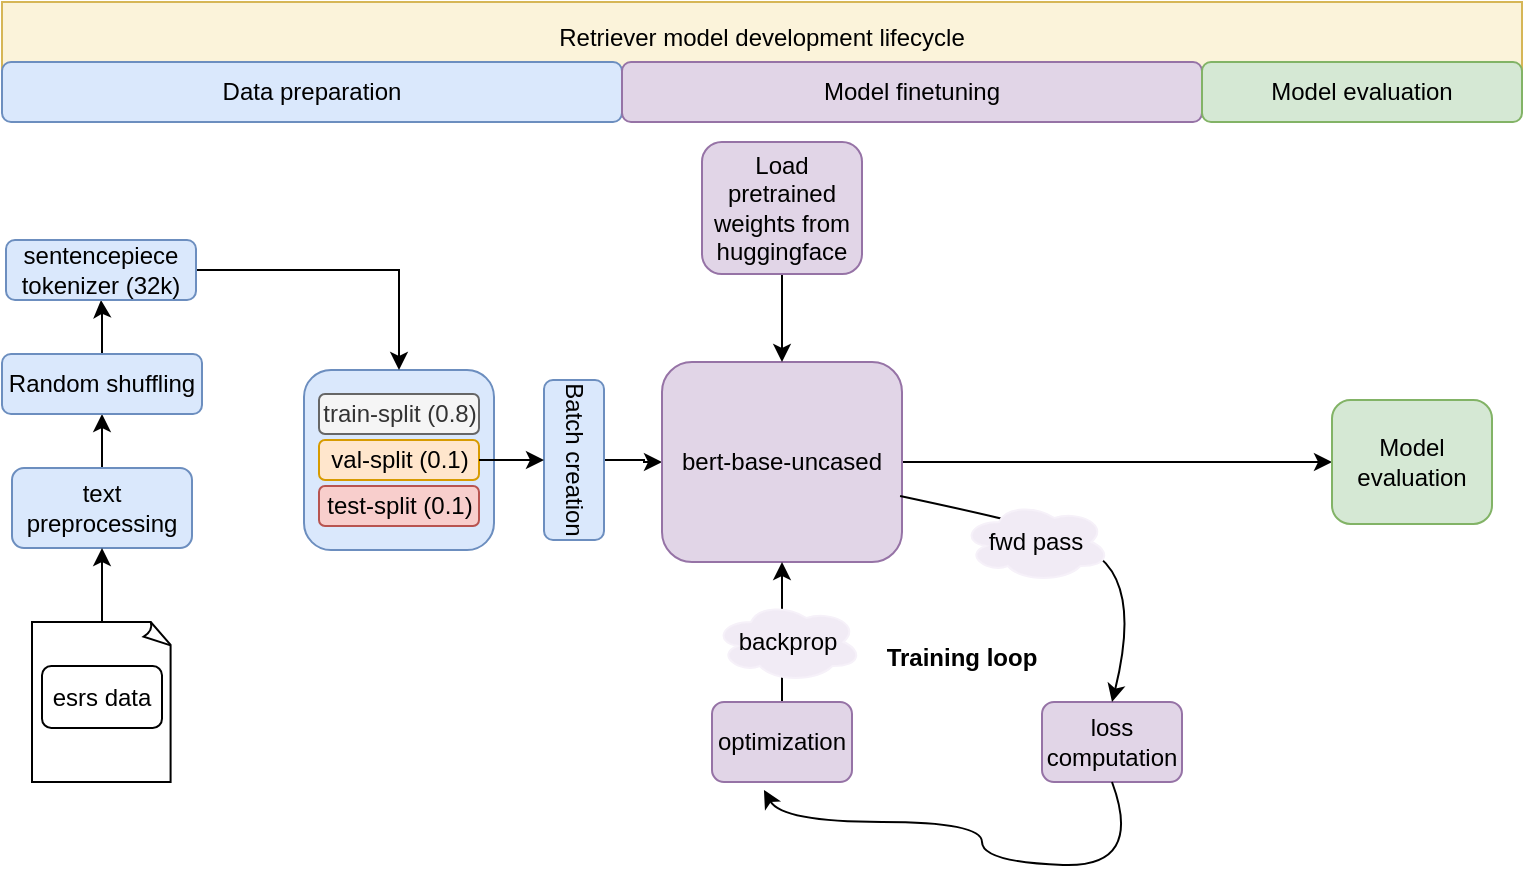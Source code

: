 <mxfile version="24.0.5" type="github" pages="5">
  <diagram name="Page-1" id="IySvEpAe-FdJJma4Mca-">
    <mxGraphModel dx="954" dy="652" grid="1" gridSize="10" guides="1" tooltips="1" connect="1" arrows="1" fold="1" page="1" pageScale="1" pageWidth="850" pageHeight="1100" math="0" shadow="0">
      <root>
        <mxCell id="0" />
        <mxCell id="1" parent="0" />
        <mxCell id="gMrvczcp74hVCznomURD-35" value="" style="edgeStyle=orthogonalEdgeStyle;rounded=0;orthogonalLoop=1;jettySize=auto;html=1;" parent="1" source="gMrvczcp74hVCznomURD-1" target="gMrvczcp74hVCznomURD-13" edge="1">
          <mxGeometry relative="1" as="geometry" />
        </mxCell>
        <mxCell id="gMrvczcp74hVCznomURD-1" value="Batch creation" style="rounded=1;whiteSpace=wrap;html=1;fillColor=#dae8fc;strokeColor=#6c8ebf;rotation=90;" parent="1" vertex="1">
          <mxGeometry x="286" y="434" width="80" height="30" as="geometry" />
        </mxCell>
        <mxCell id="gMrvczcp74hVCznomURD-32" value="" style="edgeStyle=orthogonalEdgeStyle;rounded=0;orthogonalLoop=1;jettySize=auto;html=1;" parent="1" source="gMrvczcp74hVCznomURD-2" target="gMrvczcp74hVCznomURD-12" edge="1">
          <mxGeometry relative="1" as="geometry" />
        </mxCell>
        <mxCell id="gMrvczcp74hVCznomURD-2" value="text preprocessing" style="rounded=1;whiteSpace=wrap;html=1;fillColor=#dae8fc;strokeColor=#6c8ebf;" parent="1" vertex="1">
          <mxGeometry x="45" y="453" width="90" height="40" as="geometry" />
        </mxCell>
        <mxCell id="gMrvczcp74hVCznomURD-33" value="" style="edgeStyle=orthogonalEdgeStyle;rounded=0;orthogonalLoop=1;jettySize=auto;html=1;" parent="1" source="gMrvczcp74hVCznomURD-12" target="gMrvczcp74hVCznomURD-21" edge="1">
          <mxGeometry relative="1" as="geometry" />
        </mxCell>
        <mxCell id="gMrvczcp74hVCznomURD-12" value="Random shuffling" style="rounded=1;whiteSpace=wrap;html=1;fillColor=#dae8fc;strokeColor=#6c8ebf;" parent="1" vertex="1">
          <mxGeometry x="40" y="396" width="100" height="30" as="geometry" />
        </mxCell>
        <mxCell id="gMrvczcp74hVCznomURD-26" style="edgeStyle=orthogonalEdgeStyle;rounded=0;orthogonalLoop=1;jettySize=auto;html=1;" parent="1" source="gMrvczcp74hVCznomURD-13" target="gMrvczcp74hVCznomURD-14" edge="1">
          <mxGeometry relative="1" as="geometry" />
        </mxCell>
        <mxCell id="gMrvczcp74hVCznomURD-13" value="bert-base-uncased" style="rounded=1;whiteSpace=wrap;html=1;fillColor=#e1d5e7;strokeColor=#9673a6;" parent="1" vertex="1">
          <mxGeometry x="370" y="400" width="120" height="100" as="geometry" />
        </mxCell>
        <mxCell id="gMrvczcp74hVCznomURD-14" value="Model evaluation" style="rounded=1;whiteSpace=wrap;html=1;fillColor=#d5e8d4;strokeColor=#82b366;" parent="1" vertex="1">
          <mxGeometry x="705" y="419" width="80" height="62" as="geometry" />
        </mxCell>
        <mxCell id="gMrvczcp74hVCznomURD-15" value="" style="rounded=1;whiteSpace=wrap;html=1;fillColor=#dae8fc;strokeColor=#6c8ebf;" parent="1" vertex="1">
          <mxGeometry x="191" y="404" width="95" height="90" as="geometry" />
        </mxCell>
        <mxCell id="gMrvczcp74hVCznomURD-19" value="" style="group" parent="1" vertex="1" connectable="0">
          <mxGeometry x="198.5" y="416" width="80" height="66" as="geometry" />
        </mxCell>
        <mxCell id="gMrvczcp74hVCznomURD-16" value="train-split (0.8)" style="rounded=1;whiteSpace=wrap;html=1;fillColor=#f5f5f5;strokeColor=#666666;fontColor=#333333;" parent="gMrvczcp74hVCznomURD-19" vertex="1">
          <mxGeometry width="80" height="20" as="geometry" />
        </mxCell>
        <mxCell id="gMrvczcp74hVCznomURD-17" value="val-split (0.1)" style="rounded=1;whiteSpace=wrap;html=1;fillColor=#ffe6cc;strokeColor=#d79b00;" parent="gMrvczcp74hVCznomURD-19" vertex="1">
          <mxGeometry y="23" width="80" height="20" as="geometry" />
        </mxCell>
        <mxCell id="gMrvczcp74hVCznomURD-18" value="test-split (0.1)" style="rounded=1;whiteSpace=wrap;html=1;fillColor=#f8cecc;strokeColor=#b85450;" parent="gMrvczcp74hVCznomURD-19" vertex="1">
          <mxGeometry y="46" width="80" height="20" as="geometry" />
        </mxCell>
        <mxCell id="gMrvczcp74hVCznomURD-34" style="edgeStyle=orthogonalEdgeStyle;rounded=0;orthogonalLoop=1;jettySize=auto;html=1;entryX=0.5;entryY=0;entryDx=0;entryDy=0;" parent="1" source="gMrvczcp74hVCznomURD-21" target="gMrvczcp74hVCznomURD-15" edge="1">
          <mxGeometry relative="1" as="geometry" />
        </mxCell>
        <mxCell id="gMrvczcp74hVCznomURD-21" value="sentencepiece tokenizer (32k)" style="rounded=1;whiteSpace=wrap;html=1;fillColor=#dae8fc;strokeColor=#6c8ebf;" parent="1" vertex="1">
          <mxGeometry x="42" y="339" width="95" height="30" as="geometry" />
        </mxCell>
        <mxCell id="gMrvczcp74hVCznomURD-23" value="" style="edgeStyle=orthogonalEdgeStyle;rounded=0;orthogonalLoop=1;jettySize=auto;html=1;" parent="1" source="gMrvczcp74hVCznomURD-17" target="gMrvczcp74hVCznomURD-1" edge="1">
          <mxGeometry relative="1" as="geometry" />
        </mxCell>
        <mxCell id="gMrvczcp74hVCznomURD-25" value="" style="edgeStyle=orthogonalEdgeStyle;rounded=0;orthogonalLoop=1;jettySize=auto;html=1;" parent="1" source="gMrvczcp74hVCznomURD-24" target="gMrvczcp74hVCznomURD-13" edge="1">
          <mxGeometry relative="1" as="geometry" />
        </mxCell>
        <mxCell id="gMrvczcp74hVCznomURD-24" value="Load pretrained weights from huggingface" style="rounded=1;whiteSpace=wrap;html=1;fillColor=#e1d5e7;strokeColor=#9673a6;" parent="1" vertex="1">
          <mxGeometry x="390" y="290" width="80" height="66" as="geometry" />
        </mxCell>
        <mxCell id="gMrvczcp74hVCznomURD-29" value="" style="edgeStyle=orthogonalEdgeStyle;rounded=0;orthogonalLoop=1;jettySize=auto;html=1;" parent="1" source="gMrvczcp74hVCznomURD-3" target="gMrvczcp74hVCznomURD-2" edge="1">
          <mxGeometry relative="1" as="geometry" />
        </mxCell>
        <mxCell id="gMrvczcp74hVCznomURD-37" value="loss computation" style="rounded=1;whiteSpace=wrap;html=1;fillColor=#e1d5e7;strokeColor=#9673a6;" parent="1" vertex="1">
          <mxGeometry x="560" y="570" width="70" height="40" as="geometry" />
        </mxCell>
        <mxCell id="gMrvczcp74hVCznomURD-44" value="" style="edgeStyle=orthogonalEdgeStyle;rounded=0;orthogonalLoop=1;jettySize=auto;html=1;" parent="1" source="gMrvczcp74hVCznomURD-38" target="gMrvczcp74hVCznomURD-13" edge="1">
          <mxGeometry relative="1" as="geometry" />
        </mxCell>
        <mxCell id="gMrvczcp74hVCznomURD-38" value="optimization" style="rounded=1;whiteSpace=wrap;html=1;fillColor=#e1d5e7;strokeColor=#9673a6;" parent="1" vertex="1">
          <mxGeometry x="395" y="570" width="70" height="40" as="geometry" />
        </mxCell>
        <mxCell id="gMrvczcp74hVCznomURD-41" value="" style="curved=1;endArrow=classic;html=1;rounded=0;entryX=0.5;entryY=0;entryDx=0;entryDy=0;exitX=0.992;exitY=0.67;exitDx=0;exitDy=0;exitPerimeter=0;" parent="1" source="gMrvczcp74hVCznomURD-13" target="gMrvczcp74hVCznomURD-37" edge="1">
          <mxGeometry width="50" height="50" relative="1" as="geometry">
            <mxPoint x="400" y="540" as="sourcePoint" />
            <mxPoint x="450" y="490" as="targetPoint" />
            <Array as="points">
              <mxPoint x="550" y="480" />
              <mxPoint x="580" y="490" />
              <mxPoint x="570" y="490" />
              <mxPoint x="560" y="480" />
              <mxPoint x="610" y="510" />
            </Array>
          </mxGeometry>
        </mxCell>
        <mxCell id="gMrvczcp74hVCznomURD-43" value="" style="curved=1;endArrow=classic;html=1;rounded=0;entryX=0.371;entryY=1.1;entryDx=0;entryDy=0;exitX=0.5;exitY=1;exitDx=0;exitDy=0;entryPerimeter=0;" parent="1" source="gMrvczcp74hVCznomURD-37" target="gMrvczcp74hVCznomURD-38" edge="1">
          <mxGeometry width="50" height="50" relative="1" as="geometry">
            <mxPoint x="550" y="640" as="sourcePoint" />
            <mxPoint x="646" y="723" as="targetPoint" />
            <Array as="points">
              <mxPoint x="611" y="653" />
              <mxPoint x="530" y="650" />
              <mxPoint x="530" y="630" />
              <mxPoint x="430" y="630" />
            </Array>
          </mxGeometry>
        </mxCell>
        <mxCell id="gMrvczcp74hVCznomURD-45" value="fwd pass" style="ellipse;shape=cloud;whiteSpace=wrap;html=1;fillColor=#f1ebf5;strokeColor=#f6f1f9;" parent="1" vertex="1">
          <mxGeometry x="520" y="470" width="74" height="40" as="geometry" />
        </mxCell>
        <mxCell id="gMrvczcp74hVCznomURD-46" value="backprop" style="ellipse;shape=cloud;whiteSpace=wrap;html=1;fillColor=#f1ebf5;strokeColor=#f6f1f9;" parent="1" vertex="1">
          <mxGeometry x="396" y="520" width="74" height="40" as="geometry" />
        </mxCell>
        <mxCell id="gMrvczcp74hVCznomURD-51" value="&lt;b&gt;Training loop&lt;/b&gt;" style="text;html=1;strokeColor=none;fillColor=none;align=center;verticalAlign=middle;whiteSpace=wrap;rounded=0;" parent="1" vertex="1">
          <mxGeometry x="480" y="525" width="80" height="45" as="geometry" />
        </mxCell>
        <mxCell id="gMrvczcp74hVCznomURD-54" value="Retriever model development lifecycle" style="rounded=0;whiteSpace=wrap;html=1;fillColor=#fbf3da;strokeColor=#d6b656;" parent="1" vertex="1">
          <mxGeometry x="40" y="220" width="760" height="35" as="geometry" />
        </mxCell>
        <mxCell id="gMrvczcp74hVCznomURD-55" value="Data preparation" style="rounded=1;whiteSpace=wrap;html=1;fillColor=#dae8fc;strokeColor=#6c8ebf;" parent="1" vertex="1">
          <mxGeometry x="40" y="250" width="310" height="30" as="geometry" />
        </mxCell>
        <mxCell id="gMrvczcp74hVCznomURD-56" value="Model finetuning" style="rounded=1;whiteSpace=wrap;html=1;fillColor=#e1d5e7;strokeColor=#9673a6;" parent="1" vertex="1">
          <mxGeometry x="350" y="250" width="290" height="30" as="geometry" />
        </mxCell>
        <mxCell id="gMrvczcp74hVCznomURD-57" value="Model evaluation" style="rounded=1;whiteSpace=wrap;html=1;fillColor=#d5e8d4;strokeColor=#82b366;" parent="1" vertex="1">
          <mxGeometry x="640" y="250" width="160" height="30" as="geometry" />
        </mxCell>
        <mxCell id="6wMylkrmbaRpfENj87s9-1" value="" style="group" vertex="1" connectable="0" parent="1">
          <mxGeometry x="55" y="530" width="70" height="80" as="geometry" />
        </mxCell>
        <mxCell id="gMrvczcp74hVCznomURD-3" value="" style="whiteSpace=wrap;html=1;shape=mxgraph.basic.document" parent="6wMylkrmbaRpfENj87s9-1" vertex="1">
          <mxGeometry width="70" height="80" as="geometry" />
        </mxCell>
        <mxCell id="gMrvczcp74hVCznomURD-4" value="esrs data" style="rounded=1;whiteSpace=wrap;html=1;" parent="6wMylkrmbaRpfENj87s9-1" vertex="1">
          <mxGeometry x="5" y="22" width="60" height="31" as="geometry" />
        </mxCell>
      </root>
    </mxGraphModel>
  </diagram>
  <diagram id="VhU0kenX7d5pK0Y0SLSK" name="Page-2">
    <mxGraphModel dx="1434" dy="772" grid="1" gridSize="10" guides="1" tooltips="1" connect="1" arrows="1" fold="1" page="1" pageScale="1" pageWidth="850" pageHeight="1100" math="0" shadow="0">
      <root>
        <mxCell id="0" />
        <mxCell id="1" parent="0" />
        <mxCell id="w36MJGWVKzYjhwWvzskw-1" value="bugs/new requirements" style="rounded=1;whiteSpace=wrap;html=1;fillColor=#dae8fc;strokeColor=#6c8ebf;" parent="1" vertex="1">
          <mxGeometry x="305" y="410" width="120" height="30" as="geometry" />
        </mxCell>
        <mxCell id="w36MJGWVKzYjhwWvzskw-12" value="" style="edgeStyle=orthogonalEdgeStyle;rounded=0;orthogonalLoop=1;jettySize=auto;html=1;" parent="1" source="w36MJGWVKzYjhwWvzskw-2" target="w36MJGWVKzYjhwWvzskw-7" edge="1">
          <mxGeometry relative="1" as="geometry" />
        </mxCell>
        <mxCell id="w36MJGWVKzYjhwWvzskw-2" value="deployment" style="shape=step;perimeter=stepPerimeter;whiteSpace=wrap;html=1;fixedSize=1;fillColor=#fff2cc;strokeColor=#d6b656;" parent="1" vertex="1">
          <mxGeometry x="379" y="480" width="110" height="30" as="geometry" />
        </mxCell>
        <mxCell id="w36MJGWVKzYjhwWvzskw-4" value="development" style="shape=step;perimeter=stepPerimeter;whiteSpace=wrap;html=1;fixedSize=1;fillColor=#fff2cc;strokeColor=#d6b656;" parent="1" vertex="1">
          <mxGeometry x="158" y="480" width="110" height="30" as="geometry" />
        </mxCell>
        <mxCell id="w36MJGWVKzYjhwWvzskw-6" value="Production" style="swimlane;whiteSpace=wrap;html=1;startSize=20;fillColor=#f8cecc;strokeColor=#b85450;" parent="1" vertex="1">
          <mxGeometry x="500" y="455" width="111" height="80" as="geometry" />
        </mxCell>
        <mxCell id="w36MJGWVKzYjhwWvzskw-7" value="should be live 24/7" style="text;html=1;strokeColor=#9673a6;fillColor=#e1d5e7;align=center;verticalAlign=middle;whiteSpace=wrap;rounded=0;" parent="w36MJGWVKzYjhwWvzskw-6" vertex="1">
          <mxGeometry x="25.5" y="35" width="60" height="30" as="geometry" />
        </mxCell>
        <mxCell id="w36MJGWVKzYjhwWvzskw-8" value="" style="curved=1;endArrow=classic;html=1;rounded=0;exitX=0.5;exitY=0;exitDx=0;exitDy=0;entryX=0;entryY=0.5;entryDx=0;entryDy=0;" parent="1" source="w36MJGWVKzYjhwWvzskw-6" target="w36MJGWVKzYjhwWvzskw-4" edge="1">
          <mxGeometry width="50" height="50" relative="1" as="geometry">
            <mxPoint x="400" y="442" as="sourcePoint" />
            <mxPoint x="100" y="480" as="targetPoint" />
            <Array as="points">
              <mxPoint x="420" y="440" />
              <mxPoint x="260" y="450" />
              <mxPoint x="20" y="480" />
            </Array>
          </mxGeometry>
        </mxCell>
        <mxCell id="w36MJGWVKzYjhwWvzskw-9" value="testing" style="shape=step;perimeter=stepPerimeter;whiteSpace=wrap;html=1;fixedSize=1;fillColor=#fff2cc;strokeColor=#d6b656;" parent="1" vertex="1">
          <mxGeometry x="270" y="480" width="110" height="30" as="geometry" />
        </mxCell>
        <mxCell id="jpaAR6_0hE21Yia7JtqN-1" value="" style="rounded=1;whiteSpace=wrap;html=1;" parent="1" vertex="1">
          <mxGeometry x="360" y="450" width="120" height="60" as="geometry" />
        </mxCell>
      </root>
    </mxGraphModel>
  </diagram>
  <diagram id="lHFg8uuza7OuuN9KAxr2" name="Page-3">
    <mxGraphModel dx="1434" dy="772" grid="1" gridSize="10" guides="1" tooltips="1" connect="1" arrows="1" fold="1" page="1" pageScale="1" pageWidth="850" pageHeight="1100" math="0" shadow="0">
      <root>
        <mxCell id="0" />
        <mxCell id="1" parent="0" />
        <mxCell id="KxiuLjv18NoSmCndW4R5-7" style="edgeStyle=orthogonalEdgeStyle;rounded=0;orthogonalLoop=1;jettySize=auto;html=1;entryX=0;entryY=0.5;entryDx=0;entryDy=0;" parent="1" source="KxiuLjv18NoSmCndW4R5-1" target="KxiuLjv18NoSmCndW4R5-2" edge="1">
          <mxGeometry relative="1" as="geometry" />
        </mxCell>
        <mxCell id="KxiuLjv18NoSmCndW4R5-1" value="Data preprocessing" style="rounded=1;whiteSpace=wrap;html=1;fillColor=#dae8fc;strokeColor=#6c8ebf;" parent="1" vertex="1">
          <mxGeometry x="90" y="580" width="150" height="30" as="geometry" />
        </mxCell>
        <mxCell id="KxiuLjv18NoSmCndW4R5-8" style="edgeStyle=orthogonalEdgeStyle;rounded=0;orthogonalLoop=1;jettySize=auto;html=1;entryX=0;entryY=0.5;entryDx=0;entryDy=0;" parent="1" source="KxiuLjv18NoSmCndW4R5-2" target="KxiuLjv18NoSmCndW4R5-6" edge="1">
          <mxGeometry relative="1" as="geometry" />
        </mxCell>
        <mxCell id="KxiuLjv18NoSmCndW4R5-2" value="Model training" style="rounded=1;whiteSpace=wrap;html=1;fillColor=#dae8fc;strokeColor=#6c8ebf;" parent="1" vertex="1">
          <mxGeometry x="270" y="580" width="150" height="30" as="geometry" />
        </mxCell>
        <mxCell id="KxiuLjv18NoSmCndW4R5-3" value="App deployment" style="rounded=1;whiteSpace=wrap;html=1;fillColor=#dae8fc;strokeColor=#6c8ebf;" parent="1" vertex="1">
          <mxGeometry x="630" y="580" width="150" height="30" as="geometry" />
        </mxCell>
        <mxCell id="KxiuLjv18NoSmCndW4R5-4" value="" style="curved=1;endArrow=classic;html=1;rounded=0;" parent="1" edge="1">
          <mxGeometry width="50" height="50" relative="1" as="geometry">
            <mxPoint x="400" y="560" as="sourcePoint" />
            <mxPoint x="800" y="610" as="targetPoint" />
            <Array as="points">
              <mxPoint x="470" y="560" />
              <mxPoint x="760" y="560" />
              <mxPoint x="810" y="580" />
            </Array>
          </mxGeometry>
        </mxCell>
        <mxCell id="KxiuLjv18NoSmCndW4R5-5" value="" style="curved=1;endArrow=classic;html=1;rounded=0;" parent="1" edge="1">
          <mxGeometry width="50" height="50" relative="1" as="geometry">
            <mxPoint x="470" y="560" as="sourcePoint" />
            <mxPoint x="70" y="610" as="targetPoint" />
            <Array as="points">
              <mxPoint x="400" y="560" />
              <mxPoint x="110" y="560" />
              <mxPoint x="60" y="580" />
            </Array>
          </mxGeometry>
        </mxCell>
        <mxCell id="KxiuLjv18NoSmCndW4R5-9" style="edgeStyle=orthogonalEdgeStyle;rounded=0;orthogonalLoop=1;jettySize=auto;html=1;" parent="1" source="KxiuLjv18NoSmCndW4R5-6" target="KxiuLjv18NoSmCndW4R5-3" edge="1">
          <mxGeometry relative="1" as="geometry" />
        </mxCell>
        <mxCell id="KxiuLjv18NoSmCndW4R5-6" value="App development" style="rounded=1;whiteSpace=wrap;html=1;fillColor=#dae8fc;strokeColor=#6c8ebf;" parent="1" vertex="1">
          <mxGeometry x="450" y="580" width="150" height="30" as="geometry" />
        </mxCell>
        <mxCell id="KxiuLjv18NoSmCndW4R5-12" style="edgeStyle=orthogonalEdgeStyle;rounded=0;orthogonalLoop=1;jettySize=auto;html=1;" parent="1" source="KxiuLjv18NoSmCndW4R5-10" edge="1">
          <mxGeometry relative="1" as="geometry">
            <mxPoint x="410" y="560" as="targetPoint" />
          </mxGeometry>
        </mxCell>
        <mxCell id="KxiuLjv18NoSmCndW4R5-10" value="Automation using github action" style="rounded=1;whiteSpace=wrap;html=1;fillColor=#fff2cc;strokeColor=#d6b656;" parent="1" vertex="1">
          <mxGeometry x="190" y="510" width="440" height="30" as="geometry" />
        </mxCell>
      </root>
    </mxGraphModel>
  </diagram>
  <diagram id="-MMizlCMT1Kvn06NCW5a" name="Page-4">
    <mxGraphModel dx="1434" dy="772" grid="1" gridSize="10" guides="1" tooltips="1" connect="1" arrows="1" fold="1" page="1" pageScale="1" pageWidth="850" pageHeight="1100" math="0" shadow="0">
      <root>
        <mxCell id="0" />
        <mxCell id="1" parent="0" />
        <mxCell id="n-5a_3RS80aOlKYjF3Cu-2" value="Batch creation" style="rounded=1;whiteSpace=wrap;html=1;fillColor=#dae8fc;strokeColor=#6c8ebf;rotation=90;" parent="1" vertex="1">
          <mxGeometry x="286" y="406" width="80" height="30" as="geometry" />
        </mxCell>
        <mxCell id="n-5a_3RS80aOlKYjF3Cu-3" value="" style="edgeStyle=orthogonalEdgeStyle;rounded=0;orthogonalLoop=1;jettySize=auto;html=1;" parent="1" source="n-5a_3RS80aOlKYjF3Cu-4" target="n-5a_3RS80aOlKYjF3Cu-6" edge="1">
          <mxGeometry relative="1" as="geometry" />
        </mxCell>
        <mxCell id="n-5a_3RS80aOlKYjF3Cu-4" value="text preprocessing" style="rounded=1;whiteSpace=wrap;html=1;fillColor=#dae8fc;strokeColor=#6c8ebf;" parent="1" vertex="1">
          <mxGeometry x="52.5" y="420" width="90" height="40" as="geometry" />
        </mxCell>
        <mxCell id="n-5a_3RS80aOlKYjF3Cu-5" value="" style="edgeStyle=orthogonalEdgeStyle;rounded=0;orthogonalLoop=1;jettySize=auto;html=1;" parent="1" source="n-5a_3RS80aOlKYjF3Cu-6" target="n-5a_3RS80aOlKYjF3Cu-16" edge="1">
          <mxGeometry relative="1" as="geometry" />
        </mxCell>
        <mxCell id="n-5a_3RS80aOlKYjF3Cu-6" value="Random shuffling" style="rounded=1;whiteSpace=wrap;html=1;fillColor=#dae8fc;strokeColor=#6c8ebf;" parent="1" vertex="1">
          <mxGeometry x="47.5" y="363" width="100" height="30" as="geometry" />
        </mxCell>
        <mxCell id="n-5a_3RS80aOlKYjF3Cu-7" style="edgeStyle=orthogonalEdgeStyle;rounded=0;orthogonalLoop=1;jettySize=auto;html=1;" parent="1" source="n-5a_3RS80aOlKYjF3Cu-8" target="n-5a_3RS80aOlKYjF3Cu-9" edge="1">
          <mxGeometry relative="1" as="geometry">
            <Array as="points">
              <mxPoint x="550" y="328" />
              <mxPoint x="550" y="328" />
            </Array>
          </mxGeometry>
        </mxCell>
        <mxCell id="n-5a_3RS80aOlKYjF3Cu-8" value="Encoder model" style="rounded=1;whiteSpace=wrap;html=1;fillColor=#e1d5e7;strokeColor=#9673a6;" parent="1" vertex="1">
          <mxGeometry x="377.5" y="297" width="120" height="100" as="geometry" />
        </mxCell>
        <mxCell id="n-5a_3RS80aOlKYjF3Cu-9" value="Model evaluation on test data" style="rounded=1;whiteSpace=wrap;html=1;fillColor=#d5e8d4;strokeColor=#82b366;" parent="1" vertex="1">
          <mxGeometry x="690" y="297" width="80" height="62" as="geometry" />
        </mxCell>
        <mxCell id="n-5a_3RS80aOlKYjF3Cu-10" value="" style="rounded=1;whiteSpace=wrap;html=1;fillColor=#dae8fc;strokeColor=#6c8ebf;" parent="1" vertex="1">
          <mxGeometry x="177.5" y="376" width="95" height="90" as="geometry" />
        </mxCell>
        <mxCell id="n-5a_3RS80aOlKYjF3Cu-11" value="" style="group" parent="1" vertex="1" connectable="0">
          <mxGeometry x="185" y="388" width="80" height="66" as="geometry" />
        </mxCell>
        <mxCell id="n-5a_3RS80aOlKYjF3Cu-12" value="train-split (0.8)" style="rounded=1;whiteSpace=wrap;html=1;fillColor=#f5f5f5;strokeColor=#666666;fontColor=#333333;" parent="n-5a_3RS80aOlKYjF3Cu-11" vertex="1">
          <mxGeometry width="80" height="20" as="geometry" />
        </mxCell>
        <mxCell id="n-5a_3RS80aOlKYjF3Cu-13" value="val-split (0.1)" style="rounded=1;whiteSpace=wrap;html=1;fillColor=#ffe6cc;strokeColor=#d79b00;" parent="n-5a_3RS80aOlKYjF3Cu-11" vertex="1">
          <mxGeometry y="23" width="80" height="20" as="geometry" />
        </mxCell>
        <mxCell id="n-5a_3RS80aOlKYjF3Cu-14" value="test-split (0.1)" style="rounded=1;whiteSpace=wrap;html=1;fillColor=#f8cecc;strokeColor=#b85450;" parent="n-5a_3RS80aOlKYjF3Cu-11" vertex="1">
          <mxGeometry y="46" width="80" height="20" as="geometry" />
        </mxCell>
        <mxCell id="n-5a_3RS80aOlKYjF3Cu-15" style="edgeStyle=orthogonalEdgeStyle;rounded=0;orthogonalLoop=1;jettySize=auto;html=1;entryX=0.5;entryY=0;entryDx=0;entryDy=0;" parent="1" source="n-5a_3RS80aOlKYjF3Cu-16" target="n-5a_3RS80aOlKYjF3Cu-10" edge="1">
          <mxGeometry relative="1" as="geometry" />
        </mxCell>
        <mxCell id="n-5a_3RS80aOlKYjF3Cu-16" value="tokenizer" style="rounded=1;whiteSpace=wrap;html=1;fillColor=#dae8fc;strokeColor=#6c8ebf;" parent="1" vertex="1">
          <mxGeometry x="49.5" y="306" width="95" height="30" as="geometry" />
        </mxCell>
        <mxCell id="n-5a_3RS80aOlKYjF3Cu-17" value="" style="edgeStyle=orthogonalEdgeStyle;rounded=0;orthogonalLoop=1;jettySize=auto;html=1;" parent="1" source="n-5a_3RS80aOlKYjF3Cu-13" target="n-5a_3RS80aOlKYjF3Cu-2" edge="1">
          <mxGeometry relative="1" as="geometry" />
        </mxCell>
        <mxCell id="n-5a_3RS80aOlKYjF3Cu-19" value="loss computation" style="rounded=1;whiteSpace=wrap;html=1;fillColor=#e1d5e7;strokeColor=#9673a6;" parent="1" vertex="1">
          <mxGeometry x="567.5" y="467" width="70" height="40" as="geometry" />
        </mxCell>
        <mxCell id="n-5a_3RS80aOlKYjF3Cu-20" value="" style="edgeStyle=orthogonalEdgeStyle;rounded=0;orthogonalLoop=1;jettySize=auto;html=1;" parent="1" source="n-5a_3RS80aOlKYjF3Cu-21" target="n-5a_3RS80aOlKYjF3Cu-8" edge="1">
          <mxGeometry relative="1" as="geometry" />
        </mxCell>
        <mxCell id="n-5a_3RS80aOlKYjF3Cu-21" value="optimization" style="rounded=1;whiteSpace=wrap;html=1;fillColor=#e1d5e7;strokeColor=#9673a6;" parent="1" vertex="1">
          <mxGeometry x="402.5" y="467" width="70" height="40" as="geometry" />
        </mxCell>
        <mxCell id="n-5a_3RS80aOlKYjF3Cu-22" value="" style="curved=1;endArrow=classic;html=1;rounded=0;entryX=0.5;entryY=0;entryDx=0;entryDy=0;exitX=0.992;exitY=0.67;exitDx=0;exitDy=0;exitPerimeter=0;" parent="1" source="n-5a_3RS80aOlKYjF3Cu-8" target="n-5a_3RS80aOlKYjF3Cu-19" edge="1">
          <mxGeometry width="50" height="50" relative="1" as="geometry">
            <mxPoint x="407.5" y="437" as="sourcePoint" />
            <mxPoint x="457.5" y="387" as="targetPoint" />
            <Array as="points">
              <mxPoint x="557.5" y="377" />
              <mxPoint x="587.5" y="387" />
              <mxPoint x="577.5" y="387" />
              <mxPoint x="567.5" y="377" />
              <mxPoint x="617.5" y="407" />
            </Array>
          </mxGeometry>
        </mxCell>
        <mxCell id="n-5a_3RS80aOlKYjF3Cu-23" value="" style="curved=1;endArrow=classic;html=1;rounded=0;entryX=0.371;entryY=1.1;entryDx=0;entryDy=0;exitX=0.5;exitY=1;exitDx=0;exitDy=0;entryPerimeter=0;" parent="1" source="n-5a_3RS80aOlKYjF3Cu-19" target="n-5a_3RS80aOlKYjF3Cu-21" edge="1">
          <mxGeometry width="50" height="50" relative="1" as="geometry">
            <mxPoint x="557.5" y="537" as="sourcePoint" />
            <mxPoint x="653.5" y="620" as="targetPoint" />
            <Array as="points">
              <mxPoint x="618.5" y="550" />
              <mxPoint x="537.5" y="547" />
              <mxPoint x="537.5" y="527" />
              <mxPoint x="437.5" y="527" />
            </Array>
          </mxGeometry>
        </mxCell>
        <mxCell id="n-5a_3RS80aOlKYjF3Cu-24" value="fwd pass" style="ellipse;shape=cloud;whiteSpace=wrap;html=1;fillColor=#f1ebf5;strokeColor=#f6f1f9;" parent="1" vertex="1">
          <mxGeometry x="527.5" y="367" width="74" height="40" as="geometry" />
        </mxCell>
        <mxCell id="n-5a_3RS80aOlKYjF3Cu-25" value="backprop" style="ellipse;shape=cloud;whiteSpace=wrap;html=1;fillColor=#f1ebf5;strokeColor=#f6f1f9;" parent="1" vertex="1">
          <mxGeometry x="403.5" y="417" width="74" height="40" as="geometry" />
        </mxCell>
        <mxCell id="n-5a_3RS80aOlKYjF3Cu-26" value="&lt;b&gt;Training loop&lt;/b&gt;" style="text;html=1;strokeColor=none;fillColor=none;align=center;verticalAlign=middle;whiteSpace=wrap;rounded=0;" parent="1" vertex="1">
          <mxGeometry x="487.5" y="422" width="80" height="45" as="geometry" />
        </mxCell>
        <mxCell id="n-5a_3RS80aOlKYjF3Cu-27" value="Recommender system development lifecycle" style="rounded=0;whiteSpace=wrap;html=1;fillColor=#fbf3da;strokeColor=#d6b656;" parent="1" vertex="1">
          <mxGeometry x="40" y="220" width="760" height="35" as="geometry" />
        </mxCell>
        <mxCell id="n-5a_3RS80aOlKYjF3Cu-28" value="Data preparation" style="rounded=1;whiteSpace=wrap;html=1;fillColor=#dae8fc;strokeColor=#6c8ebf;" parent="1" vertex="1">
          <mxGeometry x="40" y="250" width="310" height="30" as="geometry" />
        </mxCell>
        <mxCell id="n-5a_3RS80aOlKYjF3Cu-29" value="Model training" style="rounded=1;whiteSpace=wrap;html=1;fillColor=#e1d5e7;strokeColor=#9673a6;" parent="1" vertex="1">
          <mxGeometry x="350" y="250" width="290" height="30" as="geometry" />
        </mxCell>
        <mxCell id="n-5a_3RS80aOlKYjF3Cu-30" value="Model evaluation" style="rounded=1;whiteSpace=wrap;html=1;fillColor=#d5e8d4;strokeColor=#82b366;" parent="1" vertex="1">
          <mxGeometry x="640" y="250" width="160" height="30" as="geometry" />
        </mxCell>
        <mxCell id="n-5a_3RS80aOlKYjF3Cu-34" value="" style="endArrow=classic;html=1;rounded=0;exitX=0.5;exitY=0;exitDx=0;exitDy=0;entryX=0.5;entryY=1;entryDx=0;entryDy=0;" parent="1" source="n-5a_3RS80aOlKYjF3Cu-33" target="n-5a_3RS80aOlKYjF3Cu-4" edge="1">
          <mxGeometry width="50" height="50" relative="1" as="geometry">
            <mxPoint x="407.5" y="497" as="sourcePoint" />
            <mxPoint x="457.5" y="447" as="targetPoint" />
          </mxGeometry>
        </mxCell>
        <mxCell id="n-5a_3RS80aOlKYjF3Cu-35" style="edgeStyle=orthogonalEdgeStyle;rounded=0;orthogonalLoop=1;jettySize=auto;html=1;entryX=0.025;entryY=0.43;entryDx=0;entryDy=0;entryPerimeter=0;" parent="1" source="n-5a_3RS80aOlKYjF3Cu-2" target="n-5a_3RS80aOlKYjF3Cu-8" edge="1">
          <mxGeometry relative="1" as="geometry">
            <Array as="points">
              <mxPoint x="327.5" y="340" />
            </Array>
          </mxGeometry>
        </mxCell>
        <mxCell id="n-5a_3RS80aOlKYjF3Cu-38" value="" style="group" parent="1" vertex="1" connectable="0">
          <mxGeometry x="47.5" y="490" width="100" height="20" as="geometry" />
        </mxCell>
        <mxCell id="n-5a_3RS80aOlKYjF3Cu-31" value="" style="group" parent="n-5a_3RS80aOlKYjF3Cu-38" vertex="1" connectable="0">
          <mxGeometry width="100" height="20" as="geometry" />
        </mxCell>
        <mxCell id="n-5a_3RS80aOlKYjF3Cu-32" value="" style="group;fillColor=#dae8fc;strokeColor=#6c8ebf;container=0;" parent="n-5a_3RS80aOlKYjF3Cu-31" vertex="1" connectable="0">
          <mxGeometry width="100" height="20" as="geometry" />
        </mxCell>
        <mxCell id="n-5a_3RS80aOlKYjF3Cu-33" value="Data store" style="rounded=0;whiteSpace=wrap;html=1;fillColor=#f5f5f5;fontColor=#333333;strokeColor=#666666;" parent="n-5a_3RS80aOlKYjF3Cu-38" vertex="1">
          <mxGeometry x="20.5" width="60" height="20" as="geometry" />
        </mxCell>
        <mxCell id="a0rVvtuaW5O3hDgm1bU7-31" style="edgeStyle=orthogonalEdgeStyle;rounded=0;orthogonalLoop=1;jettySize=auto;html=1;exitX=0.068;exitY=0.216;exitDx=0;exitDy=0;exitPerimeter=0;" parent="1" source="a0rVvtuaW5O3hDgm1bU7-17" edge="1">
          <mxGeometry relative="1" as="geometry">
            <mxPoint x="102.5" y="510" as="targetPoint" />
            <mxPoint x="50" y="620" as="sourcePoint" />
          </mxGeometry>
        </mxCell>
        <mxCell id="a0rVvtuaW5O3hDgm1bU7-17" value="" style="rounded=0;whiteSpace=wrap;html=1;fillColor=#dae8fc;strokeColor=#6c8ebf;" parent="1" vertex="1">
          <mxGeometry x="95.998" y="599.231" width="100.862" height="130.769" as="geometry" />
        </mxCell>
        <mxCell id="a0rVvtuaW5O3hDgm1bU7-18" value="&lt;font style=&quot;font-size: 12px;&quot;&gt;Requirement sub section text&lt;/font&gt;" style="rounded=0;whiteSpace=wrap;html=1;fillColor=#f5f5f5;strokeColor=#666666;fontColor=#333333;" parent="1" vertex="1">
          <mxGeometry x="230.36" y="601.468" width="85.58" height="35.732" as="geometry" />
        </mxCell>
        <mxCell id="a0rVvtuaW5O3hDgm1bU7-19" value="Compliance items 1" style="rounded=0;whiteSpace=wrap;html=1;fillColor=#fff2cc;strokeColor=#d6b656;fontSize=9;" parent="1" vertex="1">
          <mxGeometry x="230.36" y="637.2" width="85.58" height="17.866" as="geometry" />
        </mxCell>
        <mxCell id="a0rVvtuaW5O3hDgm1bU7-20" value="Compliance items &lt;i style=&quot;font-size: 9px;&quot;&gt;ci&lt;/i&gt;" style="rounded=0;whiteSpace=wrap;html=1;fillColor=#fff2cc;strokeColor=#d6b656;fontSize=9;" parent="1" vertex="1">
          <mxGeometry x="230.36" y="712.129" width="85.58" height="17.866" as="geometry" />
        </mxCell>
        <mxCell id="a0rVvtuaW5O3hDgm1bU7-21" value="Compliance items 2" style="rounded=0;whiteSpace=wrap;html=1;fillColor=#fff2cc;strokeColor=#d6b656;fontSize=9;" parent="1" vertex="1">
          <mxGeometry x="230.36" y="655.686" width="85.58" height="17.866" as="geometry" />
        </mxCell>
        <mxCell id="a0rVvtuaW5O3hDgm1bU7-22" value="" style="endArrow=none;dashed=1;html=1;dashPattern=1 3;strokeWidth=2;rounded=0;entryX=0.5;entryY=1;entryDx=0;entryDy=0;exitX=0.5;exitY=0;exitDx=0;exitDy=0;" parent="1" source="a0rVvtuaW5O3hDgm1bU7-20" target="a0rVvtuaW5O3hDgm1bU7-21" edge="1">
          <mxGeometry width="50" height="50" relative="1" as="geometry">
            <mxPoint x="104.556" y="678.883" as="sourcePoint" />
            <mxPoint x="125.951" y="649.107" as="targetPoint" />
          </mxGeometry>
        </mxCell>
        <mxCell id="a0rVvtuaW5O3hDgm1bU7-23" style="edgeStyle=orthogonalEdgeStyle;rounded=0;orthogonalLoop=1;jettySize=auto;html=1;entryX=0.5;entryY=0;entryDx=0;entryDy=0;movable=0;resizable=0;rotatable=0;deletable=0;editable=0;locked=1;connectable=0;" parent="1" source="a0rVvtuaW5O3hDgm1bU7-24" target="a0rVvtuaW5O3hDgm1bU7-18" edge="1">
          <mxGeometry relative="1" as="geometry" />
        </mxCell>
        <mxCell id="a0rVvtuaW5O3hDgm1bU7-24" value="&lt;font style=&quot;font-size: 11px;&quot;&gt;ESRS Requirements Parsed JSON&lt;/font&gt;" style="shape=note;whiteSpace=wrap;html=1;backgroundOutline=1;darkOpacity=0.05;size=12;" parent="1" vertex="1">
          <mxGeometry x="120" y="530" width="80" height="59.55" as="geometry" />
        </mxCell>
        <mxCell id="a0rVvtuaW5O3hDgm1bU7-25" value="Blob data 1" style="rounded=0;whiteSpace=wrap;html=1;fillColor=#fff2cc;strokeColor=#d6b656;fontSize=9;" parent="1" vertex="1">
          <mxGeometry x="104.556" y="619.33" width="85.58" height="17.866" as="geometry" />
        </mxCell>
        <mxCell id="a0rVvtuaW5O3hDgm1bU7-26" style="edgeStyle=orthogonalEdgeStyle;rounded=0;orthogonalLoop=1;jettySize=auto;html=1;entryX=1;entryY=0.25;entryDx=0;entryDy=0;" parent="1" source="a0rVvtuaW5O3hDgm1bU7-19" target="a0rVvtuaW5O3hDgm1bU7-17" edge="1">
          <mxGeometry relative="1" as="geometry" />
        </mxCell>
        <mxCell id="a0rVvtuaW5O3hDgm1bU7-27" value="Blob data 2" style="rounded=0;whiteSpace=wrap;html=1;fillColor=#fff2cc;strokeColor=#d6b656;fontSize=9;" parent="1" vertex="1">
          <mxGeometry x="104.556" y="637.196" width="85.58" height="17.866" as="geometry" />
        </mxCell>
        <mxCell id="a0rVvtuaW5O3hDgm1bU7-28" style="edgeStyle=orthogonalEdgeStyle;rounded=0;orthogonalLoop=1;jettySize=auto;html=1;" parent="1" source="a0rVvtuaW5O3hDgm1bU7-21" target="a0rVvtuaW5O3hDgm1bU7-27" edge="1">
          <mxGeometry relative="1" as="geometry" />
        </mxCell>
        <mxCell id="a0rVvtuaW5O3hDgm1bU7-29" value="Blob data &lt;i style=&quot;font-size: 9px;&quot;&gt;bd&lt;/i&gt;" style="rounded=0;whiteSpace=wrap;html=1;fillColor=#fff2cc;strokeColor=#d6b656;fontSize=9;" parent="1" vertex="1">
          <mxGeometry x="104.556" y="696.749" width="85.58" height="17.866" as="geometry" />
        </mxCell>
        <mxCell id="a0rVvtuaW5O3hDgm1bU7-30" style="edgeStyle=orthogonalEdgeStyle;rounded=0;orthogonalLoop=1;jettySize=auto;html=1;" parent="1" source="a0rVvtuaW5O3hDgm1bU7-20" target="a0rVvtuaW5O3hDgm1bU7-29" edge="1">
          <mxGeometry relative="1" as="geometry" />
        </mxCell>
      </root>
    </mxGraphModel>
  </diagram>
  <diagram id="8wDKvhuAkPH77d_u9VeM" name="Page-5">
    <mxGraphModel dx="1804" dy="652" grid="1" gridSize="10" guides="1" tooltips="1" connect="1" arrows="1" fold="1" page="1" pageScale="1" pageWidth="850" pageHeight="1100" math="0" shadow="0">
      <root>
        <mxCell id="0" />
        <mxCell id="1" parent="0" />
        <mxCell id="sgTry4MWPLiobph2Ijbg-1" style="edgeStyle=orthogonalEdgeStyle;rounded=0;orthogonalLoop=1;jettySize=auto;html=1;" edge="1" parent="1" source="sgTry4MWPLiobph2Ijbg-2" target="sgTry4MWPLiobph2Ijbg-3">
          <mxGeometry relative="1" as="geometry" />
        </mxCell>
        <mxCell id="sgTry4MWPLiobph2Ijbg-2" value="Company Report (pdf)" style="rounded=1;whiteSpace=wrap;html=1;fillColor=#f8cecc;strokeColor=#b85450;" vertex="1" parent="1">
          <mxGeometry x="30" y="280" width="80" height="60" as="geometry" />
        </mxCell>
        <mxCell id="sgTry4MWPLiobph2Ijbg-3" value="Company Report parsed (json)" style="rounded=1;whiteSpace=wrap;html=1;fillColor=#f5f5f5;strokeColor=#666666;fontColor=#333333;" vertex="1" parent="1">
          <mxGeometry x="160" y="280" width="80" height="60" as="geometry" />
        </mxCell>
        <mxCell id="sgTry4MWPLiobph2Ijbg-4" value="" style="rounded=1;whiteSpace=wrap;html=1;glass=0;fillColor=#dae8fc;strokeColor=#6c8ebf;sketch=1;curveFitting=1;jiggle=2;shadow=1;" vertex="1" parent="1">
          <mxGeometry x="140" y="390" width="270" height="60" as="geometry" />
        </mxCell>
        <mxCell id="sgTry4MWPLiobph2Ijbg-5" style="edgeStyle=orthogonalEdgeStyle;rounded=0;orthogonalLoop=1;jettySize=auto;html=1;entryX=0;entryY=0.5;entryDx=0;entryDy=0;" edge="1" parent="1" source="sgTry4MWPLiobph2Ijbg-6" target="sgTry4MWPLiobph2Ijbg-19">
          <mxGeometry relative="1" as="geometry" />
        </mxCell>
        <mxCell id="sgTry4MWPLiobph2Ijbg-6" value="Retriever" style="rounded=1;whiteSpace=wrap;html=1;fillColor=#dae8fc;strokeColor=#6c8ebf;" vertex="1" parent="1">
          <mxGeometry x="303" y="280" width="80" height="60" as="geometry" />
        </mxCell>
        <mxCell id="sgTry4MWPLiobph2Ijbg-7" value="cosine" style="rounded=1;whiteSpace=wrap;html=1;fillColor=#fff2cc;strokeColor=#d6b656;" vertex="1" parent="1">
          <mxGeometry x="150" y="410" width="60" height="30" as="geometry" />
        </mxCell>
        <mxCell id="sgTry4MWPLiobph2Ijbg-8" value="faiss" style="rounded=1;whiteSpace=wrap;html=1;fillColor=#fff2cc;strokeColor=#d6b656;" vertex="1" parent="1">
          <mxGeometry x="340" y="410" width="60" height="30" as="geometry" />
        </mxCell>
        <mxCell id="sgTry4MWPLiobph2Ijbg-9" value="BERT based retriever" style="rounded=1;whiteSpace=wrap;html=1;fillColor=#ffe6cc;strokeColor=#d79b00;" vertex="1" parent="1">
          <mxGeometry x="230" y="410" width="95" height="30" as="geometry" />
        </mxCell>
        <mxCell id="sgTry4MWPLiobph2Ijbg-10" value="" style="endArrow=classic;startArrow=classic;html=1;rounded=0;exitX=0.75;exitY=0;exitDx=0;exitDy=0;entryX=0.5;entryY=1;entryDx=0;entryDy=0;" edge="1" parent="1" source="sgTry4MWPLiobph2Ijbg-4" target="sgTry4MWPLiobph2Ijbg-6">
          <mxGeometry width="50" height="50" relative="1" as="geometry">
            <mxPoint x="400" y="360" as="sourcePoint" />
            <mxPoint x="450" y="310" as="targetPoint" />
          </mxGeometry>
        </mxCell>
        <mxCell id="sgTry4MWPLiobph2Ijbg-11" value="" style="endArrow=classic;startArrow=classic;html=1;rounded=0;entryX=1;entryY=0.5;entryDx=0;entryDy=0;exitX=0.5;exitY=0;exitDx=0;exitDy=0;" edge="1" parent="1" source="sgTry4MWPLiobph2Ijbg-9" target="sgTry4MWPLiobph2Ijbg-3">
          <mxGeometry width="50" height="50" relative="1" as="geometry">
            <mxPoint x="200" y="380" as="sourcePoint" />
            <mxPoint x="199.5" y="360" as="targetPoint" />
            <Array as="points">
              <mxPoint x="270" y="350" />
            </Array>
          </mxGeometry>
        </mxCell>
        <mxCell id="sgTry4MWPLiobph2Ijbg-12" value="" style="endArrow=classic;html=1;rounded=0;entryX=0.5;entryY=0;entryDx=0;entryDy=0;" edge="1" parent="1" target="sgTry4MWPLiobph2Ijbg-6">
          <mxGeometry width="50" height="50" relative="1" as="geometry">
            <mxPoint x="343" y="200" as="sourcePoint" />
            <mxPoint x="450" y="310" as="targetPoint" />
          </mxGeometry>
        </mxCell>
        <mxCell id="sgTry4MWPLiobph2Ijbg-13" value="Requirement : E1.AR43" style="shape=parallelogram;perimeter=parallelogramPerimeter;whiteSpace=wrap;html=1;fixedSize=1;fillColor=#dae8fc;strokeColor=#6c8ebf;shadow=1;" vertex="1" parent="1">
          <mxGeometry x="283" y="140" width="120" height="60" as="geometry" />
        </mxCell>
        <mxCell id="sgTry4MWPLiobph2Ijbg-14" value="Vector DB" style="shape=cylinder3;whiteSpace=wrap;html=1;boundedLbl=1;backgroundOutline=1;size=15;" vertex="1" parent="1">
          <mxGeometry x="240" y="490" width="60" height="80" as="geometry" />
        </mxCell>
        <mxCell id="sgTry4MWPLiobph2Ijbg-15" value="" style="endArrow=classic;startArrow=classic;html=1;rounded=0;exitX=1;exitY=0.5;exitDx=0;exitDy=0;entryX=0.5;entryY=1;entryDx=0;entryDy=0;exitPerimeter=0;" edge="1" parent="1" source="sgTry4MWPLiobph2Ijbg-14" target="sgTry4MWPLiobph2Ijbg-8">
          <mxGeometry width="50" height="50" relative="1" as="geometry">
            <mxPoint x="383" y="520" as="sourcePoint" />
            <mxPoint x="383" y="470" as="targetPoint" />
            <Array as="points">
              <mxPoint x="370" y="530" />
            </Array>
          </mxGeometry>
        </mxCell>
        <mxCell id="sgTry4MWPLiobph2Ijbg-16" value="" style="endArrow=classic;startArrow=classic;html=1;rounded=0;exitX=0;exitY=0.5;exitDx=0;exitDy=0;entryX=0.5;entryY=1;entryDx=0;entryDy=0;exitPerimeter=0;" edge="1" parent="1" source="sgTry4MWPLiobph2Ijbg-14" target="sgTry4MWPLiobph2Ijbg-7">
          <mxGeometry width="50" height="50" relative="1" as="geometry">
            <mxPoint x="353" y="400" as="sourcePoint" />
            <mxPoint x="353" y="350" as="targetPoint" />
            <Array as="points">
              <mxPoint x="180" y="530" />
            </Array>
          </mxGeometry>
        </mxCell>
        <mxCell id="sgTry4MWPLiobph2Ijbg-17" value="3. query the IR system with desired requirement" style="text;html=1;align=center;verticalAlign=middle;whiteSpace=wrap;rounded=0;" vertex="1" parent="1">
          <mxGeometry x="250" y="100" width="200" height="30" as="geometry" />
        </mxCell>
        <mxCell id="sgTry4MWPLiobph2Ijbg-18" style="edgeStyle=orthogonalEdgeStyle;rounded=0;orthogonalLoop=1;jettySize=auto;html=1;" edge="1" parent="1" source="sgTry4MWPLiobph2Ijbg-19" target="sgTry4MWPLiobph2Ijbg-20">
          <mxGeometry relative="1" as="geometry" />
        </mxCell>
        <mxCell id="sgTry4MWPLiobph2Ijbg-19" value="LLM Prompting" style="rounded=1;whiteSpace=wrap;html=1;" vertex="1" parent="1">
          <mxGeometry x="425" y="280" width="120" height="60" as="geometry" />
        </mxCell>
        <mxCell id="sgTry4MWPLiobph2Ijbg-20" value="Parsed output" style="rounded=1;whiteSpace=wrap;html=1;fillColor=#d5e8d4;strokeColor=#82b366;" vertex="1" parent="1">
          <mxGeometry x="590" y="280" width="120" height="60" as="geometry" />
        </mxCell>
        <mxCell id="sgTry4MWPLiobph2Ijbg-21" value="5. Relevant sections of text from the raw pdf" style="text;html=1;align=center;verticalAlign=middle;whiteSpace=wrap;rounded=0;" vertex="1" parent="1">
          <mxGeometry x="720" y="295" width="90" height="30" as="geometry" />
        </mxCell>
        <mxCell id="sgTry4MWPLiobph2Ijbg-22" value="1. Obtain a company sustain ability report" style="text;html=1;align=center;verticalAlign=middle;whiteSpace=wrap;rounded=0;" vertex="1" parent="1">
          <mxGeometry x="-5" y="246" width="150" height="30" as="geometry" />
        </mxCell>
        <mxCell id="sgTry4MWPLiobph2Ijbg-23" value="2. created using company report parsed json data" style="text;html=1;align=center;verticalAlign=middle;whiteSpace=wrap;rounded=0;" vertex="1" parent="1">
          <mxGeometry x="180" y="590" width="200" height="30" as="geometry" />
        </mxCell>
        <mxCell id="sgTry4MWPLiobph2Ijbg-24" value="4. Prompt the LLM with enriched query" style="text;html=1;align=center;verticalAlign=middle;whiteSpace=wrap;rounded=0;" vertex="1" parent="1">
          <mxGeometry x="385" y="250" width="200" height="30" as="geometry" />
        </mxCell>
      </root>
    </mxGraphModel>
  </diagram>
</mxfile>
